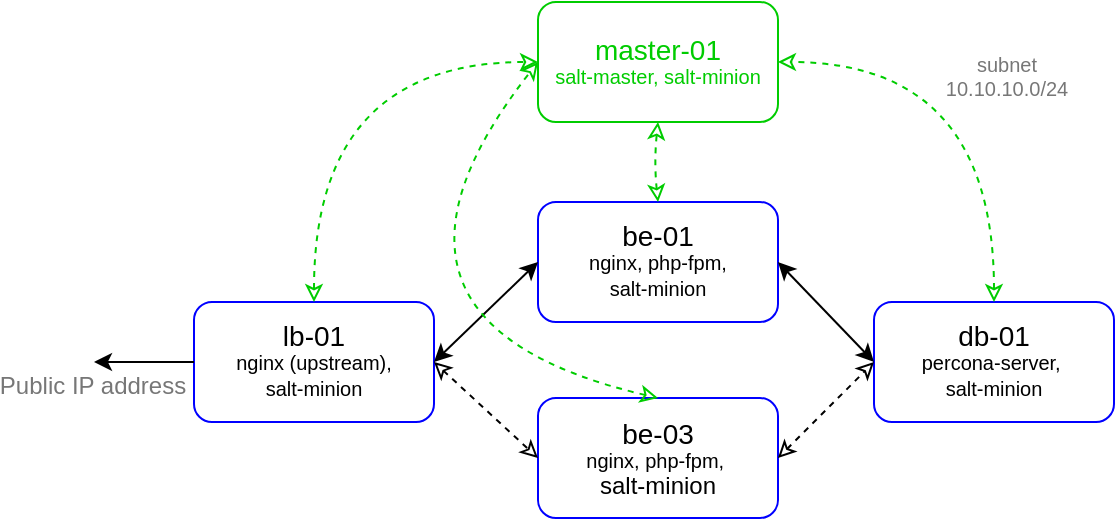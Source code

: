 <mxfile version="22.1.2" type="device">
  <diagram id="4IggmmZwFg4Mkd-BrONc" name="Страница 1">
    <mxGraphModel dx="1237" dy="676" grid="1" gridSize="10" guides="1" tooltips="1" connect="1" arrows="1" fold="1" page="1" pageScale="1" pageWidth="600" pageHeight="300" math="0" shadow="0">
      <root>
        <mxCell id="0" />
        <mxCell id="1" parent="0" />
        <mxCell id="Nk4rxEVuKk_PFZayKbhd-4" value="&lt;p style=&quot;line-height: 100%&quot;&gt;&lt;span style=&quot;font-size: 14px&quot;&gt;be-01&lt;/span&gt;&lt;br&gt;&lt;span style=&quot;font-size: 10px&quot;&gt;nginx, php-fpm, &lt;br&gt;salt-minion&lt;/span&gt;&lt;br&gt;&lt;/p&gt;" style="rounded=1;whiteSpace=wrap;html=1;strokeColor=#0000FF;" parent="1" vertex="1">
          <mxGeometry x="172" y="10" width="120" height="60" as="geometry" />
        </mxCell>
        <mxCell id="Nk4rxEVuKk_PFZayKbhd-6" value="&lt;p style=&quot;line-height: 100%&quot;&gt;&lt;span style=&quot;font-size: 14px&quot;&gt;lb-01&lt;/span&gt;&lt;br&gt;&lt;span style=&quot;font-size: 10px&quot;&gt;nginx (upstream), &lt;br&gt;salt-minion&lt;/span&gt;&lt;br&gt;&lt;/p&gt;" style="rounded=1;whiteSpace=wrap;html=1;strokeColor=#0000FF;" parent="1" vertex="1">
          <mxGeometry y="60" width="120" height="60" as="geometry" />
        </mxCell>
        <mxCell id="mSui1N4ihssYe-xkSYdv-1" value="&lt;p style=&quot;line-height: 100%&quot;&gt;&lt;span style=&quot;font-size: 14px&quot;&gt;be-03&lt;/span&gt;&lt;br&gt;&lt;span style=&quot;font-size: 10px&quot;&gt;nginx, php-fpm,&amp;nbsp;&lt;br&gt;&lt;/span&gt;salt-minion&lt;/p&gt;" style="rounded=1;whiteSpace=wrap;html=1;strokeColor=#0000FF;" parent="1" vertex="1">
          <mxGeometry x="172" y="108" width="120" height="60" as="geometry" />
        </mxCell>
        <mxCell id="mSui1N4ihssYe-xkSYdv-4" value="&lt;font style=&quot;font-size: 10px&quot;&gt;subnet&lt;br&gt;10.10.10.0/24&lt;/font&gt;" style="edgeLabel;html=1;align=center;verticalAlign=middle;resizable=0;points=[];fontSize=8;fontColor=#777777;" parent="1" vertex="1" connectable="0">
          <mxGeometry x="380.002" y="-20.005" as="geometry">
            <mxPoint x="26" y="-33" as="offset" />
          </mxGeometry>
        </mxCell>
        <mxCell id="-WRoGn8kwcu14axJvP3w-4" value="" style="endArrow=none;html=1;startArrow=classic;startFill=1;entryX=0;entryY=0.5;entryDx=0;entryDy=0;" parent="1" edge="1" target="Nk4rxEVuKk_PFZayKbhd-6">
          <mxGeometry width="50" height="50" relative="1" as="geometry">
            <mxPoint x="-50" y="89.95" as="sourcePoint" />
            <mxPoint x="-10" y="90" as="targetPoint" />
          </mxGeometry>
        </mxCell>
        <mxCell id="-WRoGn8kwcu14axJvP3w-7" value="" style="endArrow=classic;html=1;exitX=1;exitY=0.5;exitDx=0;exitDy=0;entryX=0;entryY=0.5;entryDx=0;entryDy=0;startArrow=classic;startFill=1;endFill=1;" parent="1" source="Nk4rxEVuKk_PFZayKbhd-6" target="Nk4rxEVuKk_PFZayKbhd-4" edge="1">
          <mxGeometry width="50" height="50" relative="1" as="geometry">
            <mxPoint x="250" y="120" as="sourcePoint" />
            <mxPoint x="150" y="40" as="targetPoint" />
          </mxGeometry>
        </mxCell>
        <mxCell id="-WRoGn8kwcu14axJvP3w-8" value="" style="endArrow=classic;dashed=1;html=1;exitX=1;exitY=0.5;exitDx=0;exitDy=0;entryX=0;entryY=0.5;entryDx=0;entryDy=0;startArrow=classic;startFill=0;endFill=0;" parent="1" source="Nk4rxEVuKk_PFZayKbhd-6" target="mSui1N4ihssYe-xkSYdv-1" edge="1">
          <mxGeometry width="50" height="50" relative="1" as="geometry">
            <mxPoint x="130" y="40" as="sourcePoint" />
            <mxPoint x="180" y="-10" as="targetPoint" />
          </mxGeometry>
        </mxCell>
        <mxCell id="-WRoGn8kwcu14axJvP3w-9" value="&lt;p style=&quot;line-height: 100%&quot;&gt;&lt;span style=&quot;font-size: 14px&quot;&gt;db-01&lt;/span&gt;&lt;br&gt;&lt;span style=&quot;font-size: 10px;&quot;&gt;percona-server,&amp;nbsp;&lt;br&gt;salt-minion&lt;/span&gt;&lt;/p&gt;" style="rounded=1;whiteSpace=wrap;html=1;strokeColor=#0000FF;" parent="1" vertex="1">
          <mxGeometry x="340" y="60" width="120" height="60" as="geometry" />
        </mxCell>
        <mxCell id="-WRoGn8kwcu14axJvP3w-12" value="&lt;font style=&quot;font-size: 12px&quot;&gt;Public IP address&lt;/font&gt;" style="edgeLabel;html=1;align=center;verticalAlign=middle;resizable=0;points=[];fontSize=8;fontColor=#777777;" parent="1" vertex="1" connectable="0">
          <mxGeometry x="-32.998" y="133.995" as="geometry">
            <mxPoint x="-18" y="-32" as="offset" />
          </mxGeometry>
        </mxCell>
        <mxCell id="a2kYbAXQ47iZ0sJ73nhE-8" value="&lt;p style=&quot;line-height: 100%&quot;&gt;&lt;font style=&quot;&quot; color=&quot;#00cc00&quot;&gt;&lt;span style=&quot;font-size: 14px;&quot;&gt;master-01&lt;/span&gt;&lt;br&gt;&lt;font style=&quot;font-size: 10px;&quot;&gt;salt-master, salt-minion&lt;/font&gt;&lt;/font&gt;&lt;/p&gt;" style="rounded=1;whiteSpace=wrap;html=1;strokeColor=#00CC00;" parent="1" vertex="1">
          <mxGeometry x="172" y="-90" width="120" height="60" as="geometry" />
        </mxCell>
        <mxCell id="17RGfBcOn5oFY0KQLSw1-2" value="" style="endArrow=classic;html=1;entryX=0;entryY=0.5;entryDx=0;entryDy=0;startArrow=classic;startFill=1;endFill=1;exitX=1;exitY=0.5;exitDx=0;exitDy=0;" edge="1" parent="1" source="Nk4rxEVuKk_PFZayKbhd-4" target="-WRoGn8kwcu14axJvP3w-9">
          <mxGeometry width="50" height="50" relative="1" as="geometry">
            <mxPoint x="175.429" y="210" as="sourcePoint" />
            <mxPoint x="340" y="88" as="targetPoint" />
          </mxGeometry>
        </mxCell>
        <mxCell id="17RGfBcOn5oFY0KQLSw1-3" value="" style="endArrow=classic;dashed=1;html=1;exitX=1;exitY=0.5;exitDx=0;exitDy=0;entryX=0;entryY=0.5;entryDx=0;entryDy=0;startArrow=classic;startFill=0;endFill=0;" edge="1" parent="1" source="mSui1N4ihssYe-xkSYdv-1" target="-WRoGn8kwcu14axJvP3w-9">
          <mxGeometry width="50" height="50" relative="1" as="geometry">
            <mxPoint x="350" y="150" as="sourcePoint" />
            <mxPoint x="402" y="198" as="targetPoint" />
          </mxGeometry>
        </mxCell>
        <mxCell id="17RGfBcOn5oFY0KQLSw1-5" value="" style="endArrow=classic;dashed=1;html=1;exitX=0.5;exitY=0;exitDx=0;exitDy=0;entryX=0;entryY=0.5;entryDx=0;entryDy=0;startArrow=classic;startFill=0;endFill=0;jumpStyle=none;strokeColor=#00CC00;jumpSize=6;curved=1;" edge="1" parent="1" source="Nk4rxEVuKk_PFZayKbhd-6" target="a2kYbAXQ47iZ0sJ73nhE-8">
          <mxGeometry width="50" height="50" relative="1" as="geometry">
            <mxPoint x="80" y="-2" as="sourcePoint" />
            <mxPoint x="128" y="-50" as="targetPoint" />
            <Array as="points">
              <mxPoint x="60" y="-60" />
            </Array>
          </mxGeometry>
        </mxCell>
        <mxCell id="17RGfBcOn5oFY0KQLSw1-6" value="" style="endArrow=classic;dashed=1;html=1;exitX=0.5;exitY=0;exitDx=0;exitDy=0;entryX=1;entryY=0.5;entryDx=0;entryDy=0;startArrow=classic;startFill=0;endFill=0;jumpStyle=none;strokeColor=#00CC00;jumpSize=6;curved=1;" edge="1" parent="1" source="-WRoGn8kwcu14axJvP3w-9" target="a2kYbAXQ47iZ0sJ73nhE-8">
          <mxGeometry width="50" height="50" relative="1" as="geometry">
            <mxPoint x="370" y="60" as="sourcePoint" />
            <mxPoint x="482" y="-60" as="targetPoint" />
            <Array as="points">
              <mxPoint x="400" y="-60" />
            </Array>
          </mxGeometry>
        </mxCell>
        <mxCell id="17RGfBcOn5oFY0KQLSw1-7" value="" style="endArrow=classic;dashed=1;html=1;exitX=0.5;exitY=0;exitDx=0;exitDy=0;entryX=0;entryY=0.5;entryDx=0;entryDy=0;startArrow=classic;startFill=0;endFill=0;jumpStyle=none;strokeColor=#00CC00;jumpSize=6;curved=1;" edge="1" parent="1" source="mSui1N4ihssYe-xkSYdv-1" target="a2kYbAXQ47iZ0sJ73nhE-8">
          <mxGeometry width="50" height="50" relative="1" as="geometry">
            <mxPoint x="70" y="70" as="sourcePoint" />
            <mxPoint x="182" y="-50" as="targetPoint" />
            <Array as="points">
              <mxPoint x="70" y="70" />
            </Array>
          </mxGeometry>
        </mxCell>
        <mxCell id="17RGfBcOn5oFY0KQLSw1-9" value="" style="endArrow=classic;dashed=1;html=1;exitX=0.5;exitY=0;exitDx=0;exitDy=0;entryX=0.5;entryY=1;entryDx=0;entryDy=0;startArrow=classic;startFill=0;endFill=0;jumpStyle=none;strokeColor=#00CC00;jumpSize=6;curved=1;" edge="1" parent="1" source="Nk4rxEVuKk_PFZayKbhd-4" target="a2kYbAXQ47iZ0sJ73nhE-8">
          <mxGeometry width="50" height="50" relative="1" as="geometry">
            <mxPoint x="238" y="20" as="sourcePoint" />
            <mxPoint x="130" y="-100" as="targetPoint" />
            <Array as="points">
              <mxPoint x="230" y="-10" />
            </Array>
          </mxGeometry>
        </mxCell>
      </root>
    </mxGraphModel>
  </diagram>
</mxfile>
